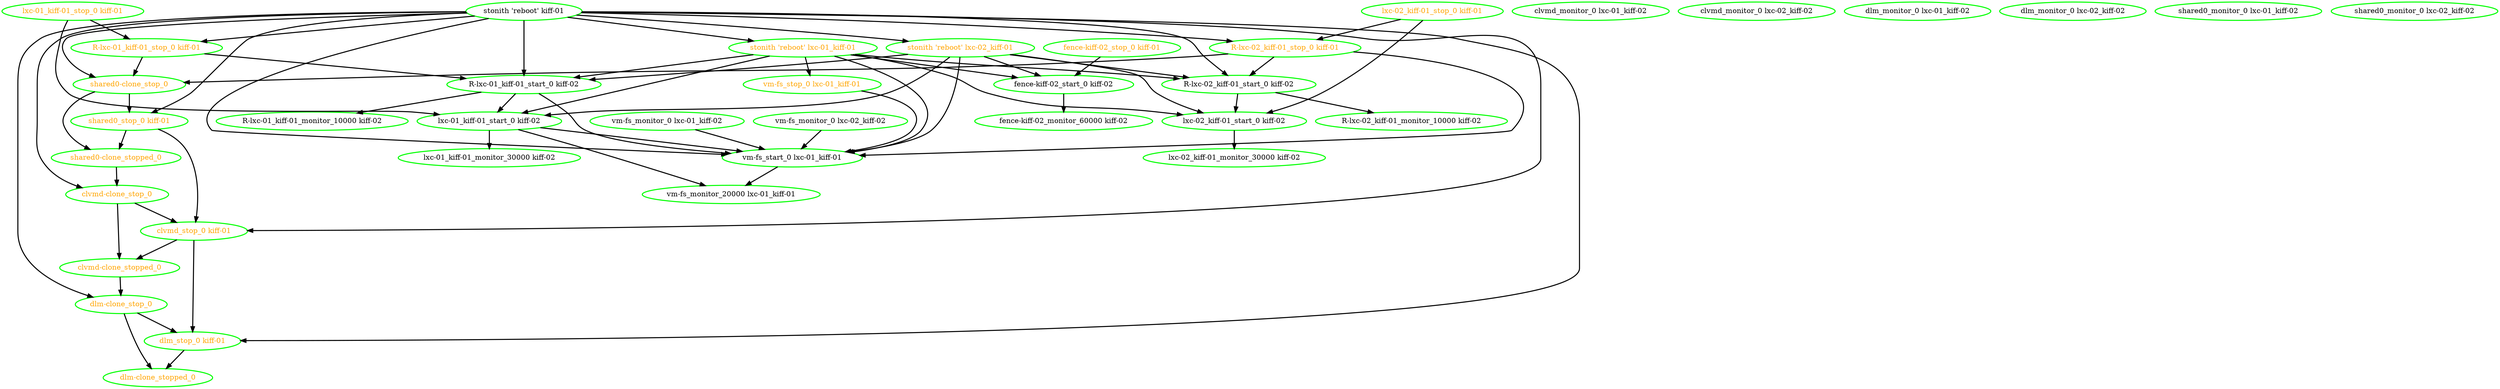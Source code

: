  digraph "g" {
"R-lxc-01_kiff-01_monitor_10000 kiff-02" [ style=bold color="green" fontcolor="black"]
"R-lxc-01_kiff-01_start_0 kiff-02" -> "R-lxc-01_kiff-01_monitor_10000 kiff-02" [ style = bold]
"R-lxc-01_kiff-01_start_0 kiff-02" -> "lxc-01_kiff-01_start_0 kiff-02" [ style = bold]
"R-lxc-01_kiff-01_start_0 kiff-02" -> "vm-fs_start_0 lxc-01_kiff-01" [ style = bold]
"R-lxc-01_kiff-01_start_0 kiff-02" [ style=bold color="green" fontcolor="black"]
"R-lxc-01_kiff-01_stop_0 kiff-01" -> "R-lxc-01_kiff-01_start_0 kiff-02" [ style = bold]
"R-lxc-01_kiff-01_stop_0 kiff-01" -> "shared0-clone_stop_0" [ style = bold]
"R-lxc-01_kiff-01_stop_0 kiff-01" [ style=bold color="green" fontcolor="orange"]
"R-lxc-02_kiff-01_monitor_10000 kiff-02" [ style=bold color="green" fontcolor="black"]
"R-lxc-02_kiff-01_start_0 kiff-02" -> "R-lxc-02_kiff-01_monitor_10000 kiff-02" [ style = bold]
"R-lxc-02_kiff-01_start_0 kiff-02" -> "lxc-02_kiff-01_start_0 kiff-02" [ style = bold]
"R-lxc-02_kiff-01_start_0 kiff-02" [ style=bold color="green" fontcolor="black"]
"R-lxc-02_kiff-01_stop_0 kiff-01" -> "R-lxc-02_kiff-01_start_0 kiff-02" [ style = bold]
"R-lxc-02_kiff-01_stop_0 kiff-01" -> "shared0-clone_stop_0" [ style = bold]
"R-lxc-02_kiff-01_stop_0 kiff-01" -> "vm-fs_start_0 lxc-01_kiff-01" [ style = bold]
"R-lxc-02_kiff-01_stop_0 kiff-01" [ style=bold color="green" fontcolor="orange"]
"clvmd-clone_stop_0" -> "clvmd-clone_stopped_0" [ style = bold]
"clvmd-clone_stop_0" -> "clvmd_stop_0 kiff-01" [ style = bold]
"clvmd-clone_stop_0" [ style=bold color="green" fontcolor="orange"]
"clvmd-clone_stopped_0" -> "dlm-clone_stop_0" [ style = bold]
"clvmd-clone_stopped_0" [ style=bold color="green" fontcolor="orange"]
"clvmd_monitor_0 lxc-01_kiff-02" [ style=bold color="green" fontcolor="black"]
"clvmd_monitor_0 lxc-02_kiff-02" [ style=bold color="green" fontcolor="black"]
"clvmd_stop_0 kiff-01" -> "clvmd-clone_stopped_0" [ style = bold]
"clvmd_stop_0 kiff-01" -> "dlm_stop_0 kiff-01" [ style = bold]
"clvmd_stop_0 kiff-01" [ style=bold color="green" fontcolor="orange"]
"dlm-clone_stop_0" -> "dlm-clone_stopped_0" [ style = bold]
"dlm-clone_stop_0" -> "dlm_stop_0 kiff-01" [ style = bold]
"dlm-clone_stop_0" [ style=bold color="green" fontcolor="orange"]
"dlm-clone_stopped_0" [ style=bold color="green" fontcolor="orange"]
"dlm_monitor_0 lxc-01_kiff-02" [ style=bold color="green" fontcolor="black"]
"dlm_monitor_0 lxc-02_kiff-02" [ style=bold color="green" fontcolor="black"]
"dlm_stop_0 kiff-01" -> "dlm-clone_stopped_0" [ style = bold]
"dlm_stop_0 kiff-01" [ style=bold color="green" fontcolor="orange"]
"fence-kiff-02_monitor_60000 kiff-02" [ style=bold color="green" fontcolor="black"]
"fence-kiff-02_start_0 kiff-02" -> "fence-kiff-02_monitor_60000 kiff-02" [ style = bold]
"fence-kiff-02_start_0 kiff-02" [ style=bold color="green" fontcolor="black"]
"fence-kiff-02_stop_0 kiff-01" -> "fence-kiff-02_start_0 kiff-02" [ style = bold]
"fence-kiff-02_stop_0 kiff-01" [ style=bold color="green" fontcolor="orange"]
"lxc-01_kiff-01_monitor_30000 kiff-02" [ style=bold color="green" fontcolor="black"]
"lxc-01_kiff-01_start_0 kiff-02" -> "lxc-01_kiff-01_monitor_30000 kiff-02" [ style = bold]
"lxc-01_kiff-01_start_0 kiff-02" -> "vm-fs_monitor_20000 lxc-01_kiff-01" [ style = bold]
"lxc-01_kiff-01_start_0 kiff-02" -> "vm-fs_start_0 lxc-01_kiff-01" [ style = bold]
"lxc-01_kiff-01_start_0 kiff-02" [ style=bold color="green" fontcolor="black"]
"lxc-01_kiff-01_stop_0 kiff-01" -> "R-lxc-01_kiff-01_stop_0 kiff-01" [ style = bold]
"lxc-01_kiff-01_stop_0 kiff-01" -> "lxc-01_kiff-01_start_0 kiff-02" [ style = bold]
"lxc-01_kiff-01_stop_0 kiff-01" [ style=bold color="green" fontcolor="orange"]
"lxc-02_kiff-01_monitor_30000 kiff-02" [ style=bold color="green" fontcolor="black"]
"lxc-02_kiff-01_start_0 kiff-02" -> "lxc-02_kiff-01_monitor_30000 kiff-02" [ style = bold]
"lxc-02_kiff-01_start_0 kiff-02" [ style=bold color="green" fontcolor="black"]
"lxc-02_kiff-01_stop_0 kiff-01" -> "R-lxc-02_kiff-01_stop_0 kiff-01" [ style = bold]
"lxc-02_kiff-01_stop_0 kiff-01" -> "lxc-02_kiff-01_start_0 kiff-02" [ style = bold]
"lxc-02_kiff-01_stop_0 kiff-01" [ style=bold color="green" fontcolor="orange"]
"shared0-clone_stop_0" -> "shared0-clone_stopped_0" [ style = bold]
"shared0-clone_stop_0" -> "shared0_stop_0 kiff-01" [ style = bold]
"shared0-clone_stop_0" [ style=bold color="green" fontcolor="orange"]
"shared0-clone_stopped_0" -> "clvmd-clone_stop_0" [ style = bold]
"shared0-clone_stopped_0" [ style=bold color="green" fontcolor="orange"]
"shared0_monitor_0 lxc-01_kiff-02" [ style=bold color="green" fontcolor="black"]
"shared0_monitor_0 lxc-02_kiff-02" [ style=bold color="green" fontcolor="black"]
"shared0_stop_0 kiff-01" -> "clvmd_stop_0 kiff-01" [ style = bold]
"shared0_stop_0 kiff-01" -> "shared0-clone_stopped_0" [ style = bold]
"shared0_stop_0 kiff-01" [ style=bold color="green" fontcolor="orange"]
"stonith 'reboot' kiff-01" -> "R-lxc-01_kiff-01_start_0 kiff-02" [ style = bold]
"stonith 'reboot' kiff-01" -> "R-lxc-01_kiff-01_stop_0 kiff-01" [ style = bold]
"stonith 'reboot' kiff-01" -> "R-lxc-02_kiff-01_start_0 kiff-02" [ style = bold]
"stonith 'reboot' kiff-01" -> "R-lxc-02_kiff-01_stop_0 kiff-01" [ style = bold]
"stonith 'reboot' kiff-01" -> "clvmd-clone_stop_0" [ style = bold]
"stonith 'reboot' kiff-01" -> "clvmd_stop_0 kiff-01" [ style = bold]
"stonith 'reboot' kiff-01" -> "dlm-clone_stop_0" [ style = bold]
"stonith 'reboot' kiff-01" -> "dlm_stop_0 kiff-01" [ style = bold]
"stonith 'reboot' kiff-01" -> "shared0-clone_stop_0" [ style = bold]
"stonith 'reboot' kiff-01" -> "shared0_stop_0 kiff-01" [ style = bold]
"stonith 'reboot' kiff-01" -> "stonith 'reboot' lxc-01_kiff-01" [ style = bold]
"stonith 'reboot' kiff-01" -> "stonith 'reboot' lxc-02_kiff-01" [ style = bold]
"stonith 'reboot' kiff-01" -> "vm-fs_start_0 lxc-01_kiff-01" [ style = bold]
"stonith 'reboot' kiff-01" [ style=bold color="green" fontcolor="black"]
"stonith 'reboot' lxc-01_kiff-01" -> "R-lxc-01_kiff-01_start_0 kiff-02" [ style = bold]
"stonith 'reboot' lxc-01_kiff-01" -> "R-lxc-02_kiff-01_start_0 kiff-02" [ style = bold]
"stonith 'reboot' lxc-01_kiff-01" -> "fence-kiff-02_start_0 kiff-02" [ style = bold]
"stonith 'reboot' lxc-01_kiff-01" -> "lxc-01_kiff-01_start_0 kiff-02" [ style = bold]
"stonith 'reboot' lxc-01_kiff-01" -> "lxc-02_kiff-01_start_0 kiff-02" [ style = bold]
"stonith 'reboot' lxc-01_kiff-01" -> "vm-fs_start_0 lxc-01_kiff-01" [ style = bold]
"stonith 'reboot' lxc-01_kiff-01" -> "vm-fs_stop_0 lxc-01_kiff-01" [ style = bold]
"stonith 'reboot' lxc-01_kiff-01" [ style=bold color="green" fontcolor="orange"]
"stonith 'reboot' lxc-02_kiff-01" -> "R-lxc-01_kiff-01_start_0 kiff-02" [ style = bold]
"stonith 'reboot' lxc-02_kiff-01" -> "R-lxc-02_kiff-01_start_0 kiff-02" [ style = bold]
"stonith 'reboot' lxc-02_kiff-01" -> "fence-kiff-02_start_0 kiff-02" [ style = bold]
"stonith 'reboot' lxc-02_kiff-01" -> "lxc-01_kiff-01_start_0 kiff-02" [ style = bold]
"stonith 'reboot' lxc-02_kiff-01" -> "lxc-02_kiff-01_start_0 kiff-02" [ style = bold]
"stonith 'reboot' lxc-02_kiff-01" -> "vm-fs_start_0 lxc-01_kiff-01" [ style = bold]
"stonith 'reboot' lxc-02_kiff-01" [ style=bold color="green" fontcolor="orange"]
"vm-fs_monitor_0 lxc-01_kiff-02" -> "vm-fs_start_0 lxc-01_kiff-01" [ style = bold]
"vm-fs_monitor_0 lxc-01_kiff-02" [ style=bold color="green" fontcolor="black"]
"vm-fs_monitor_0 lxc-02_kiff-02" -> "vm-fs_start_0 lxc-01_kiff-01" [ style = bold]
"vm-fs_monitor_0 lxc-02_kiff-02" [ style=bold color="green" fontcolor="black"]
"vm-fs_monitor_20000 lxc-01_kiff-01" [ style=bold color="green" fontcolor="black"]
"vm-fs_start_0 lxc-01_kiff-01" -> "vm-fs_monitor_20000 lxc-01_kiff-01" [ style = bold]
"vm-fs_start_0 lxc-01_kiff-01" [ style=bold color="green" fontcolor="black"]
"vm-fs_stop_0 lxc-01_kiff-01" -> "vm-fs_start_0 lxc-01_kiff-01" [ style = bold]
"vm-fs_stop_0 lxc-01_kiff-01" [ style=bold color="green" fontcolor="orange"]
}
